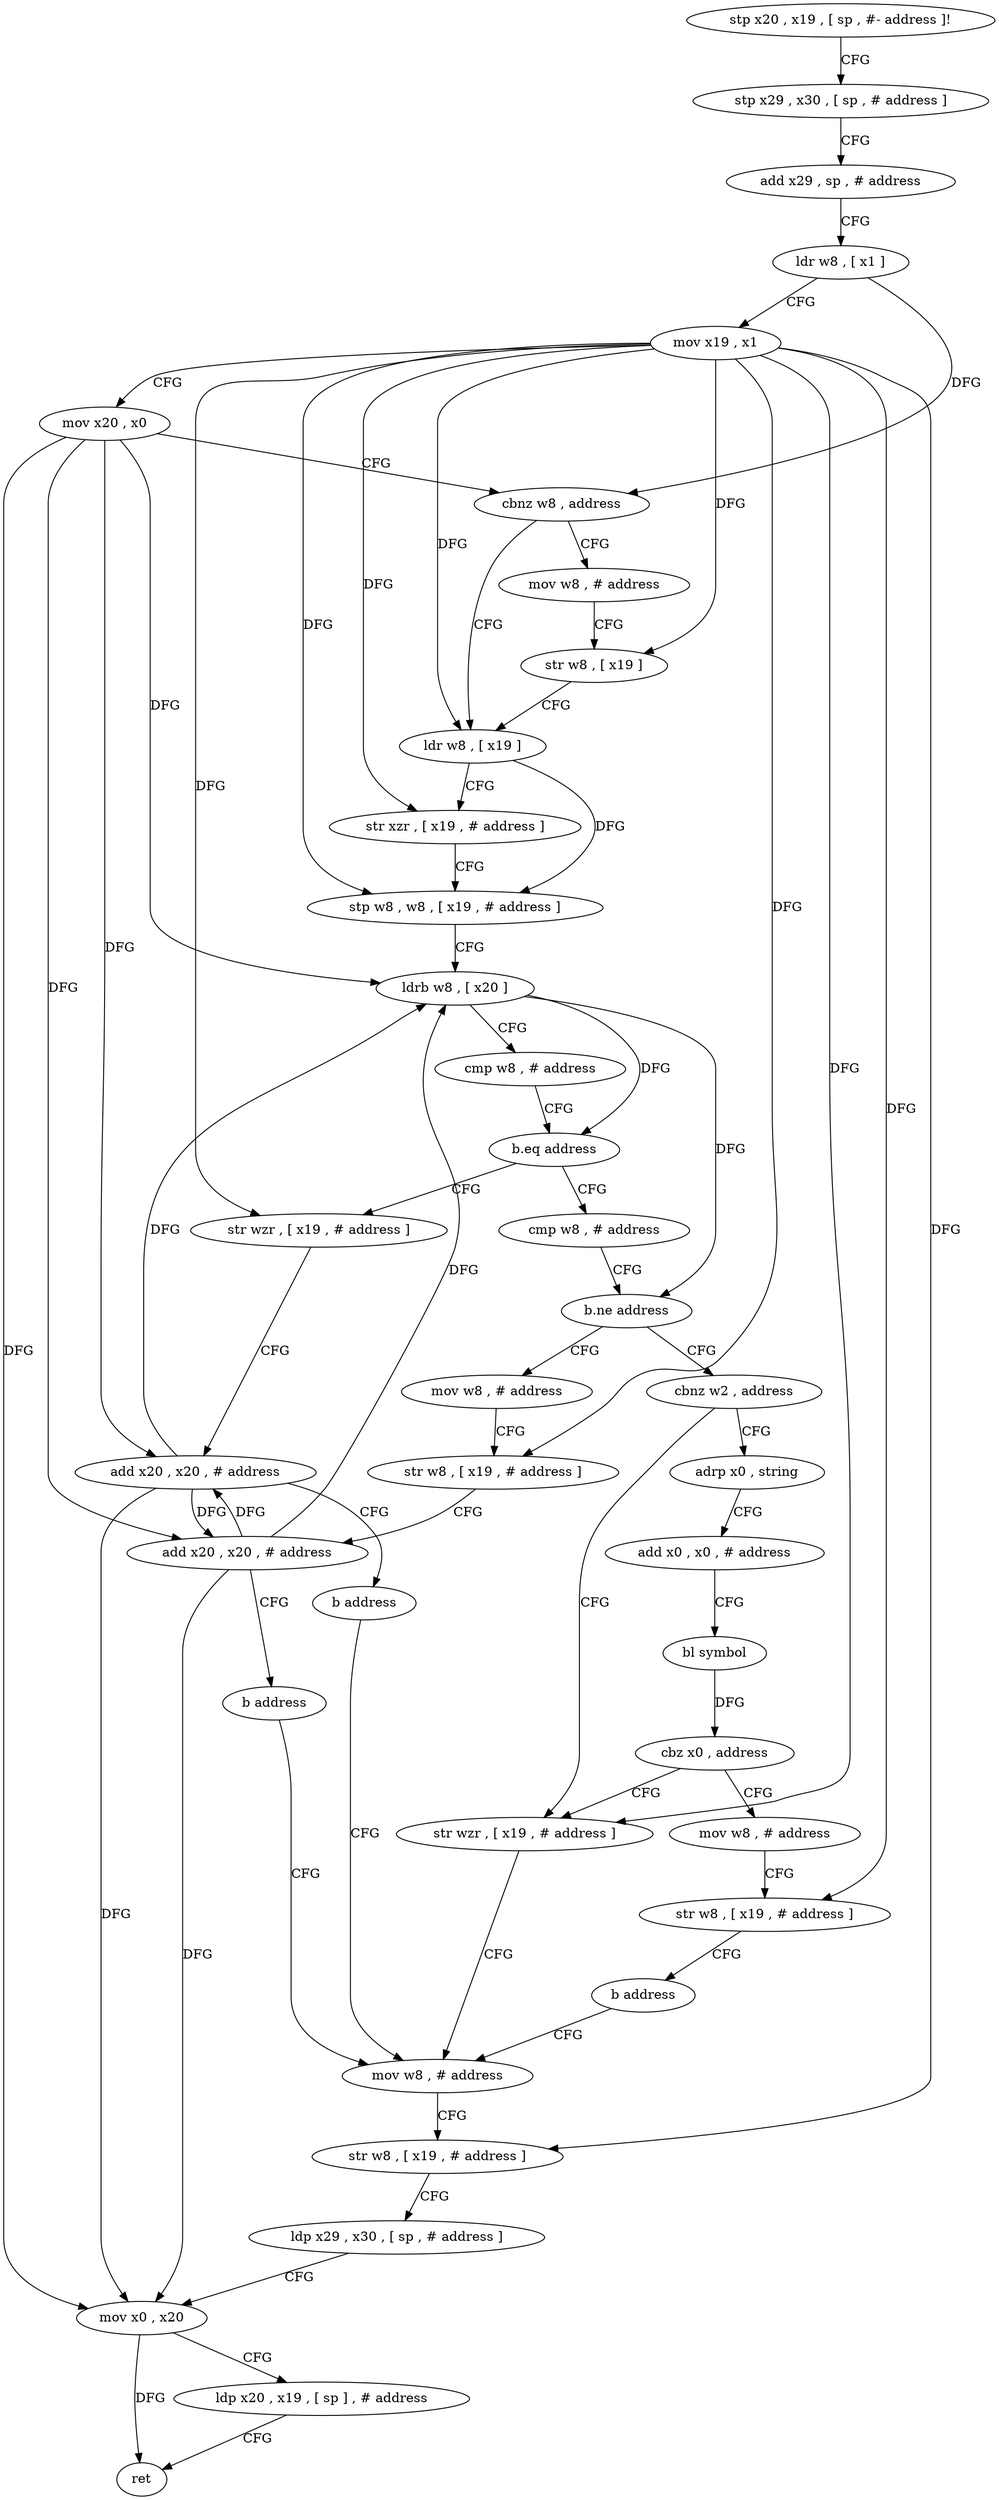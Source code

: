 digraph "func" {
"4214884" [label = "stp x20 , x19 , [ sp , #- address ]!" ]
"4214888" [label = "stp x29 , x30 , [ sp , # address ]" ]
"4214892" [label = "add x29 , sp , # address" ]
"4214896" [label = "ldr w8 , [ x1 ]" ]
"4214900" [label = "mov x19 , x1" ]
"4214904" [label = "mov x20 , x0" ]
"4214908" [label = "cbnz w8 , address" ]
"4214920" [label = "ldr w8 , [ x19 ]" ]
"4214912" [label = "mov w8 , # address" ]
"4214924" [label = "str xzr , [ x19 , # address ]" ]
"4214928" [label = "stp w8 , w8 , [ x19 , # address ]" ]
"4214932" [label = "ldrb w8 , [ x20 ]" ]
"4214936" [label = "cmp w8 , # address" ]
"4214940" [label = "b.eq address" ]
"4214968" [label = "str wzr , [ x19 , # address ]" ]
"4214944" [label = "cmp w8 , # address" ]
"4214916" [label = "str w8 , [ x19 ]" ]
"4214972" [label = "add x20 , x20 , # address" ]
"4214976" [label = "b address" ]
"4215004" [label = "mov w8 , # address" ]
"4214948" [label = "b.ne address" ]
"4214980" [label = "cbnz w2 , address" ]
"4214952" [label = "mov w8 , # address" ]
"4215008" [label = "str w8 , [ x19 , # address ]" ]
"4215012" [label = "ldp x29 , x30 , [ sp , # address ]" ]
"4215016" [label = "mov x0 , x20" ]
"4215020" [label = "ldp x20 , x19 , [ sp ] , # address" ]
"4215024" [label = "ret" ]
"4215000" [label = "str wzr , [ x19 , # address ]" ]
"4214984" [label = "adrp x0 , string" ]
"4214956" [label = "str w8 , [ x19 , # address ]" ]
"4214960" [label = "add x20 , x20 , # address" ]
"4214964" [label = "b address" ]
"4214988" [label = "add x0 , x0 , # address" ]
"4214992" [label = "bl symbol" ]
"4214996" [label = "cbz x0 , address" ]
"4215028" [label = "mov w8 , # address" ]
"4215032" [label = "str w8 , [ x19 , # address ]" ]
"4215036" [label = "b address" ]
"4214884" -> "4214888" [ label = "CFG" ]
"4214888" -> "4214892" [ label = "CFG" ]
"4214892" -> "4214896" [ label = "CFG" ]
"4214896" -> "4214900" [ label = "CFG" ]
"4214896" -> "4214908" [ label = "DFG" ]
"4214900" -> "4214904" [ label = "CFG" ]
"4214900" -> "4214920" [ label = "DFG" ]
"4214900" -> "4214924" [ label = "DFG" ]
"4214900" -> "4214928" [ label = "DFG" ]
"4214900" -> "4214916" [ label = "DFG" ]
"4214900" -> "4214968" [ label = "DFG" ]
"4214900" -> "4215008" [ label = "DFG" ]
"4214900" -> "4214956" [ label = "DFG" ]
"4214900" -> "4215000" [ label = "DFG" ]
"4214900" -> "4215032" [ label = "DFG" ]
"4214904" -> "4214908" [ label = "CFG" ]
"4214904" -> "4214932" [ label = "DFG" ]
"4214904" -> "4214972" [ label = "DFG" ]
"4214904" -> "4215016" [ label = "DFG" ]
"4214904" -> "4214960" [ label = "DFG" ]
"4214908" -> "4214920" [ label = "CFG" ]
"4214908" -> "4214912" [ label = "CFG" ]
"4214920" -> "4214924" [ label = "CFG" ]
"4214920" -> "4214928" [ label = "DFG" ]
"4214912" -> "4214916" [ label = "CFG" ]
"4214924" -> "4214928" [ label = "CFG" ]
"4214928" -> "4214932" [ label = "CFG" ]
"4214932" -> "4214936" [ label = "CFG" ]
"4214932" -> "4214940" [ label = "DFG" ]
"4214932" -> "4214948" [ label = "DFG" ]
"4214936" -> "4214940" [ label = "CFG" ]
"4214940" -> "4214968" [ label = "CFG" ]
"4214940" -> "4214944" [ label = "CFG" ]
"4214968" -> "4214972" [ label = "CFG" ]
"4214944" -> "4214948" [ label = "CFG" ]
"4214916" -> "4214920" [ label = "CFG" ]
"4214972" -> "4214976" [ label = "CFG" ]
"4214972" -> "4214932" [ label = "DFG" ]
"4214972" -> "4215016" [ label = "DFG" ]
"4214972" -> "4214960" [ label = "DFG" ]
"4214976" -> "4215004" [ label = "CFG" ]
"4215004" -> "4215008" [ label = "CFG" ]
"4214948" -> "4214980" [ label = "CFG" ]
"4214948" -> "4214952" [ label = "CFG" ]
"4214980" -> "4215000" [ label = "CFG" ]
"4214980" -> "4214984" [ label = "CFG" ]
"4214952" -> "4214956" [ label = "CFG" ]
"4215008" -> "4215012" [ label = "CFG" ]
"4215012" -> "4215016" [ label = "CFG" ]
"4215016" -> "4215020" [ label = "CFG" ]
"4215016" -> "4215024" [ label = "DFG" ]
"4215020" -> "4215024" [ label = "CFG" ]
"4215000" -> "4215004" [ label = "CFG" ]
"4214984" -> "4214988" [ label = "CFG" ]
"4214956" -> "4214960" [ label = "CFG" ]
"4214960" -> "4214964" [ label = "CFG" ]
"4214960" -> "4214932" [ label = "DFG" ]
"4214960" -> "4214972" [ label = "DFG" ]
"4214960" -> "4215016" [ label = "DFG" ]
"4214964" -> "4215004" [ label = "CFG" ]
"4214988" -> "4214992" [ label = "CFG" ]
"4214992" -> "4214996" [ label = "DFG" ]
"4214996" -> "4215028" [ label = "CFG" ]
"4214996" -> "4215000" [ label = "CFG" ]
"4215028" -> "4215032" [ label = "CFG" ]
"4215032" -> "4215036" [ label = "CFG" ]
"4215036" -> "4215004" [ label = "CFG" ]
}
